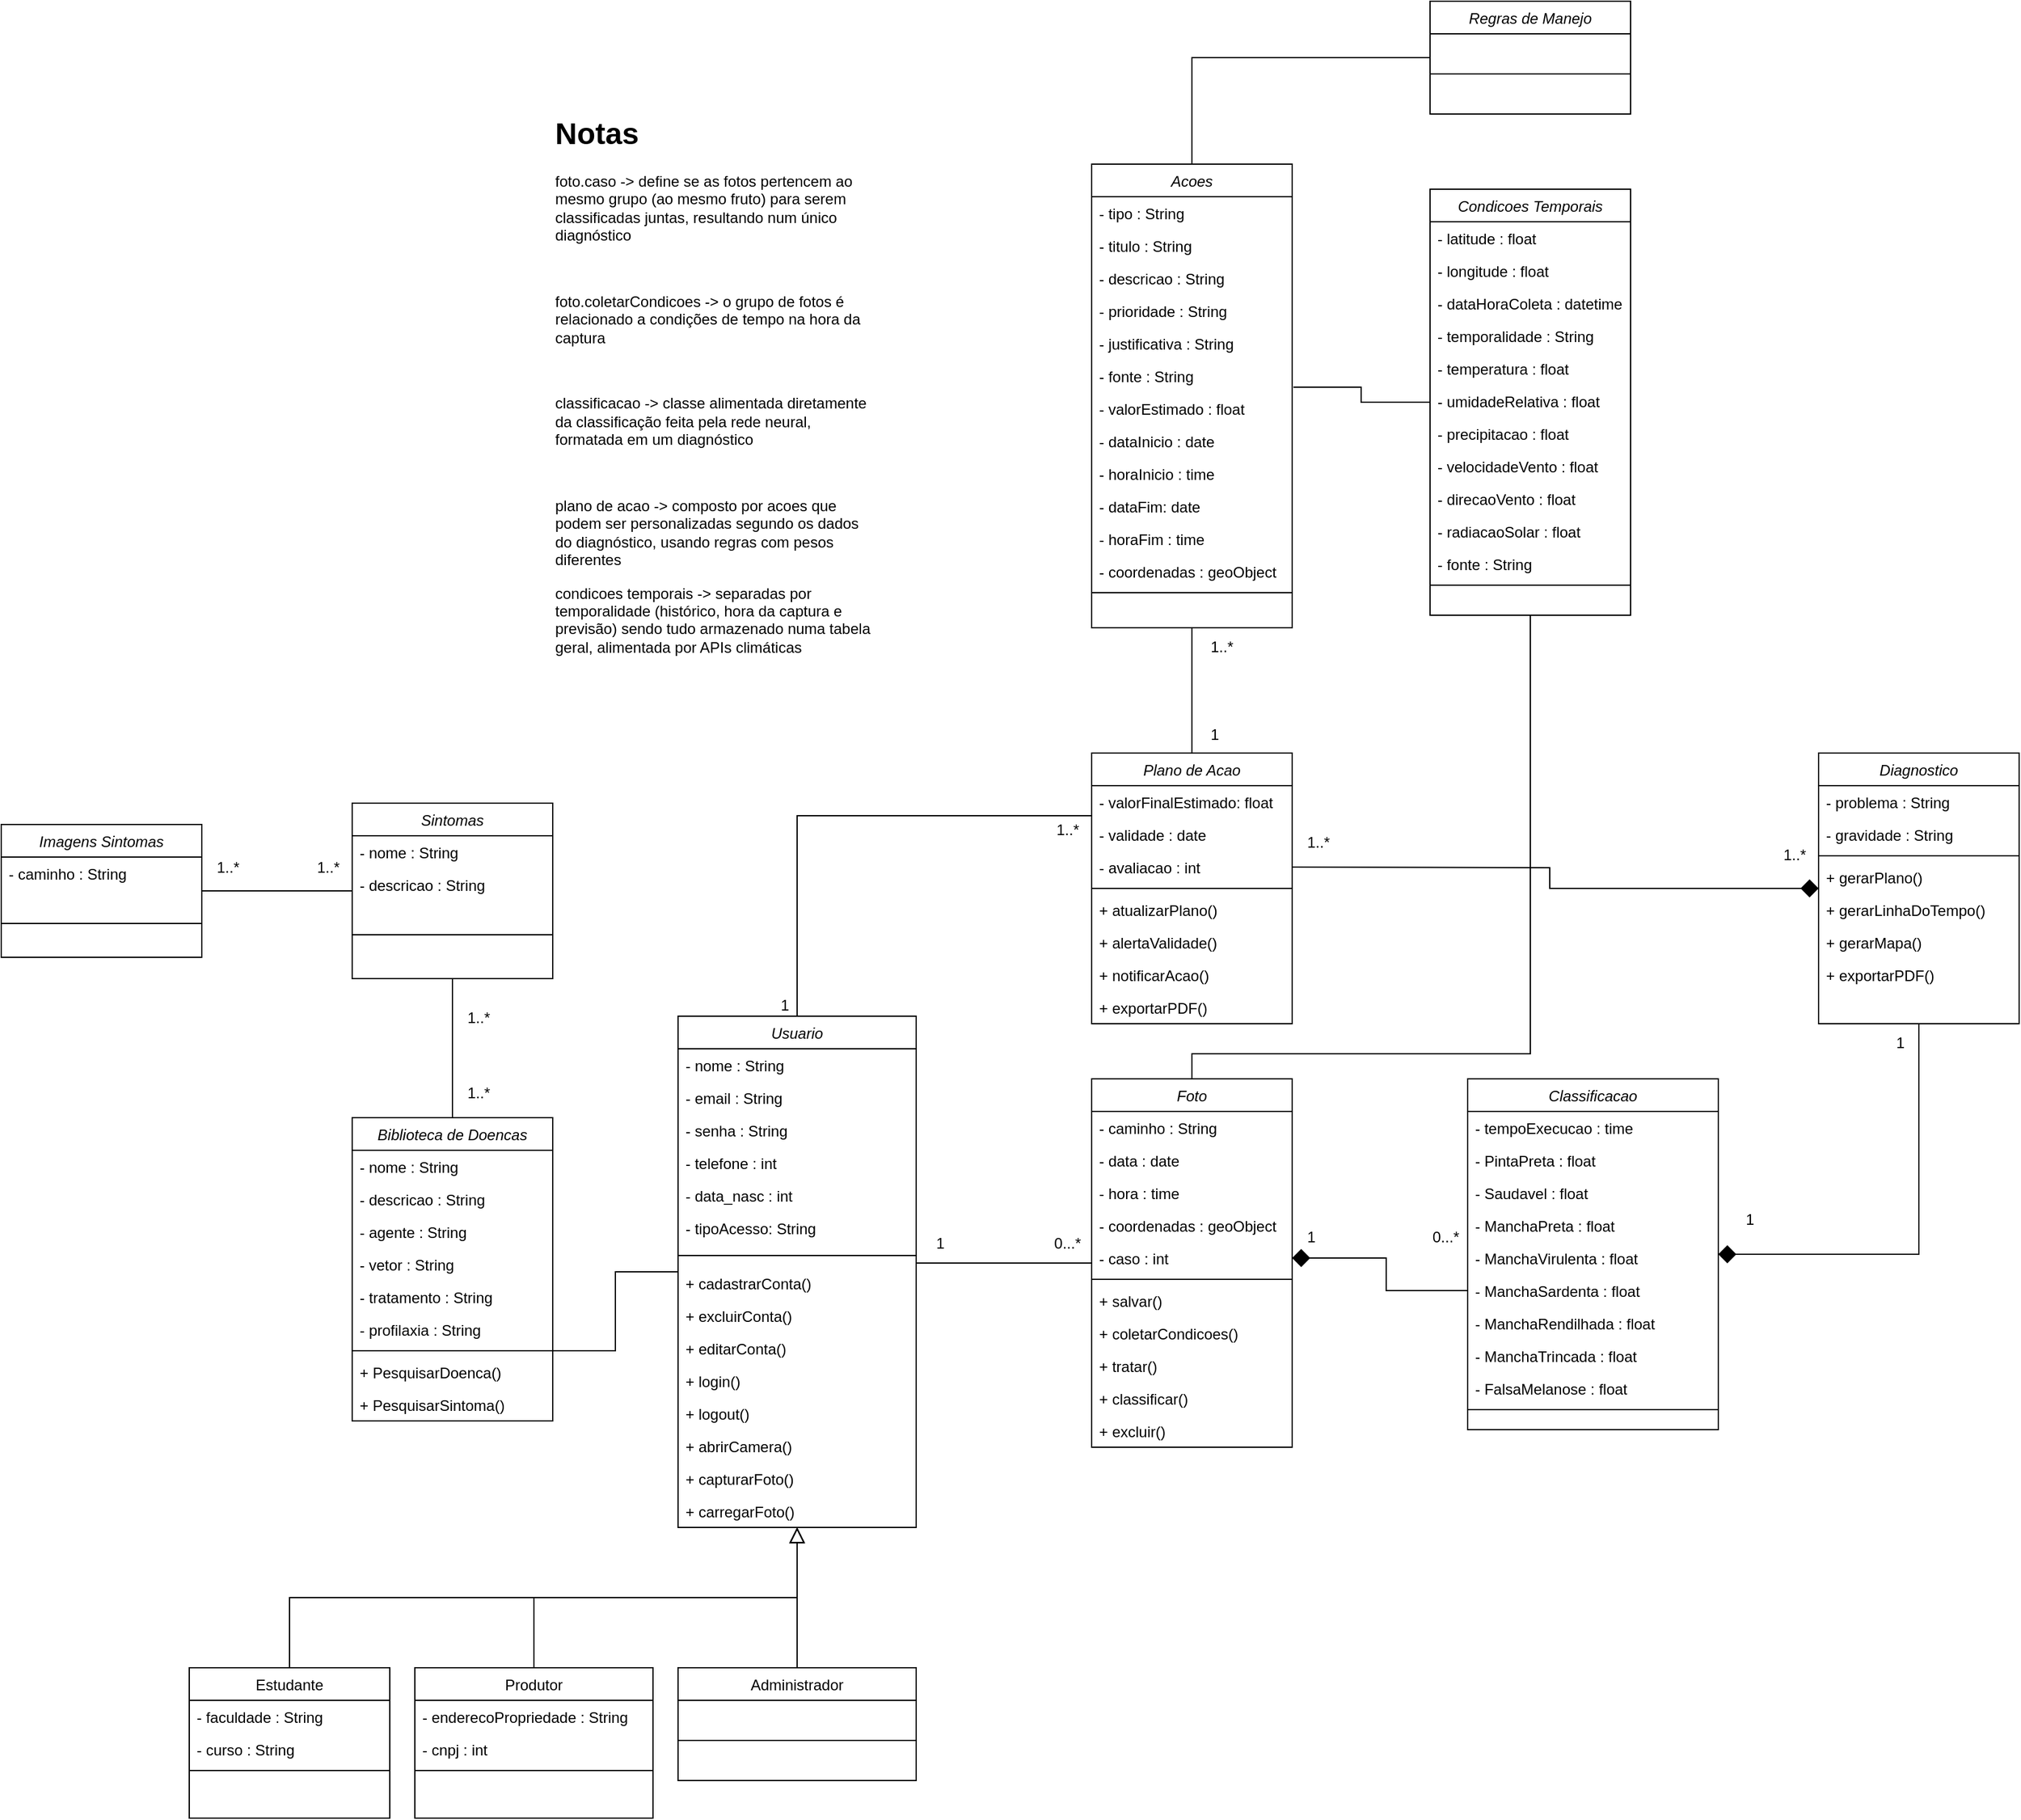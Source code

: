 <mxfile version="28.2.7">
  <diagram name="Page-1" id="uO31z4czvIJQB1Bnc80T">
    <mxGraphModel dx="2078" dy="1860" grid="1" gridSize="10" guides="1" tooltips="1" connect="1" arrows="1" fold="1" page="1" pageScale="1" pageWidth="827" pageHeight="1169" math="0" shadow="0">
      <root>
        <mxCell id="0" />
        <mxCell id="1" parent="0" />
        <mxCell id="8WsCB0yst2Cush3YmmSG-1" value="Usuario" style="swimlane;fontStyle=2;align=center;verticalAlign=top;childLayout=stackLayout;horizontal=1;startSize=26;horizontalStack=0;resizeParent=1;resizeLast=0;collapsible=1;marginBottom=0;rounded=0;shadow=0;strokeWidth=1;" parent="1" vertex="1">
          <mxGeometry x="210" y="40" width="190" height="408" as="geometry">
            <mxRectangle x="230" y="140" width="160" height="26" as="alternateBounds" />
          </mxGeometry>
        </mxCell>
        <mxCell id="8WsCB0yst2Cush3YmmSG-2" value="- nome : String" style="text;align=left;verticalAlign=top;spacingLeft=4;spacingRight=4;overflow=hidden;rotatable=0;points=[[0,0.5],[1,0.5]];portConstraint=eastwest;" parent="8WsCB0yst2Cush3YmmSG-1" vertex="1">
          <mxGeometry y="26" width="190" height="26" as="geometry" />
        </mxCell>
        <mxCell id="8WsCB0yst2Cush3YmmSG-3" value="- email : String" style="text;align=left;verticalAlign=top;spacingLeft=4;spacingRight=4;overflow=hidden;rotatable=0;points=[[0,0.5],[1,0.5]];portConstraint=eastwest;rounded=0;shadow=0;html=0;" parent="8WsCB0yst2Cush3YmmSG-1" vertex="1">
          <mxGeometry y="52" width="190" height="26" as="geometry" />
        </mxCell>
        <mxCell id="8WsCB0yst2Cush3YmmSG-4" value="- senha : String" style="text;align=left;verticalAlign=top;spacingLeft=4;spacingRight=4;overflow=hidden;rotatable=0;points=[[0,0.5],[1,0.5]];portConstraint=eastwest;rounded=0;shadow=0;html=0;" parent="8WsCB0yst2Cush3YmmSG-1" vertex="1">
          <mxGeometry y="78" width="190" height="26" as="geometry" />
        </mxCell>
        <mxCell id="8WsCB0yst2Cush3YmmSG-5" value="- telefone : int" style="text;align=left;verticalAlign=top;spacingLeft=4;spacingRight=4;overflow=hidden;rotatable=0;points=[[0,0.5],[1,0.5]];portConstraint=eastwest;rounded=0;shadow=0;html=0;" parent="8WsCB0yst2Cush3YmmSG-1" vertex="1">
          <mxGeometry y="104" width="190" height="26" as="geometry" />
        </mxCell>
        <mxCell id="8WsCB0yst2Cush3YmmSG-6" value="- data_nasc : int" style="text;align=left;verticalAlign=top;spacingLeft=4;spacingRight=4;overflow=hidden;rotatable=0;points=[[0,0.5],[1,0.5]];portConstraint=eastwest;rounded=0;shadow=0;html=0;" parent="8WsCB0yst2Cush3YmmSG-1" vertex="1">
          <mxGeometry y="130" width="190" height="26" as="geometry" />
        </mxCell>
        <mxCell id="8WsCB0yst2Cush3YmmSG-7" value="- tipoAcesso: String" style="text;align=left;verticalAlign=top;spacingLeft=4;spacingRight=4;overflow=hidden;rotatable=0;points=[[0,0.5],[1,0.5]];portConstraint=eastwest;rounded=0;shadow=0;html=0;" parent="8WsCB0yst2Cush3YmmSG-1" vertex="1">
          <mxGeometry y="156" width="190" height="26" as="geometry" />
        </mxCell>
        <mxCell id="8WsCB0yst2Cush3YmmSG-8" value="" style="line;html=1;strokeWidth=1;align=left;verticalAlign=middle;spacingTop=-1;spacingLeft=3;spacingRight=3;rotatable=0;labelPosition=right;points=[];portConstraint=eastwest;" parent="8WsCB0yst2Cush3YmmSG-1" vertex="1">
          <mxGeometry y="182" width="190" height="18" as="geometry" />
        </mxCell>
        <mxCell id="8WsCB0yst2Cush3YmmSG-9" value="+ cadastrarConta()" style="text;align=left;verticalAlign=top;spacingLeft=4;spacingRight=4;overflow=hidden;rotatable=0;points=[[0,0.5],[1,0.5]];portConstraint=eastwest;rounded=0;shadow=0;html=0;" parent="8WsCB0yst2Cush3YmmSG-1" vertex="1">
          <mxGeometry y="200" width="190" height="26" as="geometry" />
        </mxCell>
        <mxCell id="8WsCB0yst2Cush3YmmSG-10" value="+ excluirConta()" style="text;align=left;verticalAlign=top;spacingLeft=4;spacingRight=4;overflow=hidden;rotatable=0;points=[[0,0.5],[1,0.5]];portConstraint=eastwest;rounded=0;shadow=0;html=0;" parent="8WsCB0yst2Cush3YmmSG-1" vertex="1">
          <mxGeometry y="226" width="190" height="26" as="geometry" />
        </mxCell>
        <mxCell id="8WsCB0yst2Cush3YmmSG-11" value="+ editarConta()" style="text;align=left;verticalAlign=top;spacingLeft=4;spacingRight=4;overflow=hidden;rotatable=0;points=[[0,0.5],[1,0.5]];portConstraint=eastwest;rounded=0;shadow=0;html=0;" parent="8WsCB0yst2Cush3YmmSG-1" vertex="1">
          <mxGeometry y="252" width="190" height="26" as="geometry" />
        </mxCell>
        <mxCell id="8WsCB0yst2Cush3YmmSG-12" value="+ login()" style="text;align=left;verticalAlign=top;spacingLeft=4;spacingRight=4;overflow=hidden;rotatable=0;points=[[0,0.5],[1,0.5]];portConstraint=eastwest;rounded=0;shadow=0;html=0;" parent="8WsCB0yst2Cush3YmmSG-1" vertex="1">
          <mxGeometry y="278" width="190" height="26" as="geometry" />
        </mxCell>
        <mxCell id="8WsCB0yst2Cush3YmmSG-13" value="+ logout()" style="text;align=left;verticalAlign=top;spacingLeft=4;spacingRight=4;overflow=hidden;rotatable=0;points=[[0,0.5],[1,0.5]];portConstraint=eastwest;rounded=0;shadow=0;html=0;" parent="8WsCB0yst2Cush3YmmSG-1" vertex="1">
          <mxGeometry y="304" width="190" height="26" as="geometry" />
        </mxCell>
        <mxCell id="8WsCB0yst2Cush3YmmSG-164" value="+ abrirCamera()" style="text;align=left;verticalAlign=top;spacingLeft=4;spacingRight=4;overflow=hidden;rotatable=0;points=[[0,0.5],[1,0.5]];portConstraint=eastwest;rounded=0;shadow=0;html=0;" parent="8WsCB0yst2Cush3YmmSG-1" vertex="1">
          <mxGeometry y="330" width="190" height="26" as="geometry" />
        </mxCell>
        <mxCell id="8WsCB0yst2Cush3YmmSG-14" value="+ capturarFoto()" style="text;align=left;verticalAlign=top;spacingLeft=4;spacingRight=4;overflow=hidden;rotatable=0;points=[[0,0.5],[1,0.5]];portConstraint=eastwest;rounded=0;shadow=0;html=0;" parent="8WsCB0yst2Cush3YmmSG-1" vertex="1">
          <mxGeometry y="356" width="190" height="26" as="geometry" />
        </mxCell>
        <mxCell id="8WsCB0yst2Cush3YmmSG-15" value="+ carregarFoto()" style="text;align=left;verticalAlign=top;spacingLeft=4;spacingRight=4;overflow=hidden;rotatable=0;points=[[0,0.5],[1,0.5]];portConstraint=eastwest;rounded=0;shadow=0;html=0;" parent="8WsCB0yst2Cush3YmmSG-1" vertex="1">
          <mxGeometry y="382" width="190" height="26" as="geometry" />
        </mxCell>
        <mxCell id="8WsCB0yst2Cush3YmmSG-16" value="Estudante" style="swimlane;fontStyle=0;align=center;verticalAlign=top;childLayout=stackLayout;horizontal=1;startSize=26;horizontalStack=0;resizeParent=1;resizeLast=0;collapsible=1;marginBottom=0;rounded=0;shadow=0;strokeWidth=1;" parent="1" vertex="1">
          <mxGeometry x="-180" y="560" width="160" height="120" as="geometry">
            <mxRectangle x="130" y="380" width="160" height="26" as="alternateBounds" />
          </mxGeometry>
        </mxCell>
        <mxCell id="8WsCB0yst2Cush3YmmSG-17" value="- faculdade : String" style="text;align=left;verticalAlign=top;spacingLeft=4;spacingRight=4;overflow=hidden;rotatable=0;points=[[0,0.5],[1,0.5]];portConstraint=eastwest;" parent="8WsCB0yst2Cush3YmmSG-16" vertex="1">
          <mxGeometry y="26" width="160" height="26" as="geometry" />
        </mxCell>
        <mxCell id="8WsCB0yst2Cush3YmmSG-18" value="- curso : String" style="text;align=left;verticalAlign=top;spacingLeft=4;spacingRight=4;overflow=hidden;rotatable=0;points=[[0,0.5],[1,0.5]];portConstraint=eastwest;rounded=0;shadow=0;html=0;" parent="8WsCB0yst2Cush3YmmSG-16" vertex="1">
          <mxGeometry y="52" width="160" height="26" as="geometry" />
        </mxCell>
        <mxCell id="8WsCB0yst2Cush3YmmSG-19" value="" style="line;html=1;strokeWidth=1;align=left;verticalAlign=middle;spacingTop=-1;spacingLeft=3;spacingRight=3;rotatable=0;labelPosition=right;points=[];portConstraint=eastwest;" parent="8WsCB0yst2Cush3YmmSG-16" vertex="1">
          <mxGeometry y="78" width="160" height="8" as="geometry" />
        </mxCell>
        <mxCell id="8WsCB0yst2Cush3YmmSG-20" value="" style="endArrow=block;endSize=10;endFill=0;shadow=0;strokeWidth=1;rounded=0;curved=0;edgeStyle=elbowEdgeStyle;elbow=vertical;" parent="1" source="8WsCB0yst2Cush3YmmSG-16" target="8WsCB0yst2Cush3YmmSG-1" edge="1">
          <mxGeometry width="160" relative="1" as="geometry">
            <mxPoint x="200" y="203" as="sourcePoint" />
            <mxPoint x="200" y="203" as="targetPoint" />
          </mxGeometry>
        </mxCell>
        <mxCell id="8WsCB0yst2Cush3YmmSG-21" value="Produtor" style="swimlane;fontStyle=0;align=center;verticalAlign=top;childLayout=stackLayout;horizontal=1;startSize=26;horizontalStack=0;resizeParent=1;resizeLast=0;collapsible=1;marginBottom=0;rounded=0;shadow=0;strokeWidth=1;" parent="1" vertex="1">
          <mxGeometry y="560" width="190" height="120" as="geometry">
            <mxRectangle x="340" y="380" width="170" height="26" as="alternateBounds" />
          </mxGeometry>
        </mxCell>
        <mxCell id="8WsCB0yst2Cush3YmmSG-22" value="- enderecoPropriedade : String" style="text;align=left;verticalAlign=top;spacingLeft=4;spacingRight=4;overflow=hidden;rotatable=0;points=[[0,0.5],[1,0.5]];portConstraint=eastwest;" parent="8WsCB0yst2Cush3YmmSG-21" vertex="1">
          <mxGeometry y="26" width="190" height="26" as="geometry" />
        </mxCell>
        <mxCell id="8WsCB0yst2Cush3YmmSG-23" value="- cnpj : int" style="text;align=left;verticalAlign=top;spacingLeft=4;spacingRight=4;overflow=hidden;rotatable=0;points=[[0,0.5],[1,0.5]];portConstraint=eastwest;" parent="8WsCB0yst2Cush3YmmSG-21" vertex="1">
          <mxGeometry y="52" width="190" height="26" as="geometry" />
        </mxCell>
        <mxCell id="8WsCB0yst2Cush3YmmSG-24" value="" style="line;html=1;strokeWidth=1;align=left;verticalAlign=middle;spacingTop=-1;spacingLeft=3;spacingRight=3;rotatable=0;labelPosition=right;points=[];portConstraint=eastwest;" parent="8WsCB0yst2Cush3YmmSG-21" vertex="1">
          <mxGeometry y="78" width="190" height="8" as="geometry" />
        </mxCell>
        <mxCell id="8WsCB0yst2Cush3YmmSG-25" value="" style="endArrow=block;endSize=10;endFill=0;shadow=0;strokeWidth=1;rounded=0;curved=0;edgeStyle=elbowEdgeStyle;elbow=vertical;" parent="1" source="8WsCB0yst2Cush3YmmSG-21" target="8WsCB0yst2Cush3YmmSG-1" edge="1">
          <mxGeometry width="160" relative="1" as="geometry">
            <mxPoint x="210" y="373" as="sourcePoint" />
            <mxPoint x="310" y="271" as="targetPoint" />
          </mxGeometry>
        </mxCell>
        <mxCell id="8WsCB0yst2Cush3YmmSG-26" style="edgeStyle=orthogonalEdgeStyle;rounded=0;orthogonalLoop=1;jettySize=auto;html=1;entryX=0.5;entryY=1;entryDx=0;entryDy=0;endArrow=none;endFill=0;" parent="1" source="8WsCB0yst2Cush3YmmSG-27" target="8WsCB0yst2Cush3YmmSG-97" edge="1">
          <mxGeometry relative="1" as="geometry">
            <Array as="points">
              <mxPoint x="620" y="70" />
              <mxPoint x="890" y="70" />
            </Array>
          </mxGeometry>
        </mxCell>
        <mxCell id="8WsCB0yst2Cush3YmmSG-27" value="Foto" style="swimlane;fontStyle=2;align=center;verticalAlign=top;childLayout=stackLayout;horizontal=1;startSize=26;horizontalStack=0;resizeParent=1;resizeLast=0;collapsible=1;marginBottom=0;rounded=0;shadow=0;strokeWidth=1;" parent="1" vertex="1">
          <mxGeometry x="540" y="90" width="160" height="294" as="geometry">
            <mxRectangle x="550" y="140" width="160" height="26" as="alternateBounds" />
          </mxGeometry>
        </mxCell>
        <mxCell id="8WsCB0yst2Cush3YmmSG-28" value="- caminho : String" style="text;align=left;verticalAlign=top;spacingLeft=4;spacingRight=4;overflow=hidden;rotatable=0;points=[[0,0.5],[1,0.5]];portConstraint=eastwest;" parent="8WsCB0yst2Cush3YmmSG-27" vertex="1">
          <mxGeometry y="26" width="160" height="26" as="geometry" />
        </mxCell>
        <mxCell id="8WsCB0yst2Cush3YmmSG-29" value="- data : date" style="text;align=left;verticalAlign=top;spacingLeft=4;spacingRight=4;overflow=hidden;rotatable=0;points=[[0,0.5],[1,0.5]];portConstraint=eastwest;rounded=0;shadow=0;html=0;" parent="8WsCB0yst2Cush3YmmSG-27" vertex="1">
          <mxGeometry y="52" width="160" height="26" as="geometry" />
        </mxCell>
        <mxCell id="8WsCB0yst2Cush3YmmSG-30" value="- hora : time" style="text;align=left;verticalAlign=top;spacingLeft=4;spacingRight=4;overflow=hidden;rotatable=0;points=[[0,0.5],[1,0.5]];portConstraint=eastwest;rounded=0;shadow=0;html=0;" parent="8WsCB0yst2Cush3YmmSG-27" vertex="1">
          <mxGeometry y="78" width="160" height="26" as="geometry" />
        </mxCell>
        <mxCell id="8WsCB0yst2Cush3YmmSG-31" value="- coordenadas : geoObject" style="text;align=left;verticalAlign=top;spacingLeft=4;spacingRight=4;overflow=hidden;rotatable=0;points=[[0,0.5],[1,0.5]];portConstraint=eastwest;rounded=0;shadow=0;html=0;" parent="8WsCB0yst2Cush3YmmSG-27" vertex="1">
          <mxGeometry y="104" width="160" height="26" as="geometry" />
        </mxCell>
        <mxCell id="8WsCB0yst2Cush3YmmSG-32" value="- caso : int" style="text;align=left;verticalAlign=top;spacingLeft=4;spacingRight=4;overflow=hidden;rotatable=0;points=[[0,0.5],[1,0.5]];portConstraint=eastwest;rounded=0;shadow=0;html=0;" parent="8WsCB0yst2Cush3YmmSG-27" vertex="1">
          <mxGeometry y="130" width="160" height="26" as="geometry" />
        </mxCell>
        <mxCell id="8WsCB0yst2Cush3YmmSG-33" value="" style="line;html=1;strokeWidth=1;align=left;verticalAlign=middle;spacingTop=-1;spacingLeft=3;spacingRight=3;rotatable=0;labelPosition=right;points=[];portConstraint=eastwest;" parent="8WsCB0yst2Cush3YmmSG-27" vertex="1">
          <mxGeometry y="156" width="160" height="8" as="geometry" />
        </mxCell>
        <mxCell id="8WsCB0yst2Cush3YmmSG-34" value="+ salvar()" style="text;align=left;verticalAlign=top;spacingLeft=4;spacingRight=4;overflow=hidden;rotatable=0;points=[[0,0.5],[1,0.5]];portConstraint=eastwest;rounded=0;shadow=0;html=0;" parent="8WsCB0yst2Cush3YmmSG-27" vertex="1">
          <mxGeometry y="164" width="160" height="26" as="geometry" />
        </mxCell>
        <mxCell id="8WsCB0yst2Cush3YmmSG-163" value="+ coletarCondicoes()" style="text;align=left;verticalAlign=top;spacingLeft=4;spacingRight=4;overflow=hidden;rotatable=0;points=[[0,0.5],[1,0.5]];portConstraint=eastwest;rounded=0;shadow=0;html=0;" parent="8WsCB0yst2Cush3YmmSG-27" vertex="1">
          <mxGeometry y="190" width="160" height="26" as="geometry" />
        </mxCell>
        <mxCell id="8WsCB0yst2Cush3YmmSG-35" value="+ tratar()" style="text;align=left;verticalAlign=top;spacingLeft=4;spacingRight=4;overflow=hidden;rotatable=0;points=[[0,0.5],[1,0.5]];portConstraint=eastwest;rounded=0;shadow=0;html=0;" parent="8WsCB0yst2Cush3YmmSG-27" vertex="1">
          <mxGeometry y="216" width="160" height="26" as="geometry" />
        </mxCell>
        <mxCell id="8WsCB0yst2Cush3YmmSG-36" value="+ classificar()" style="text;align=left;verticalAlign=top;spacingLeft=4;spacingRight=4;overflow=hidden;rotatable=0;points=[[0,0.5],[1,0.5]];portConstraint=eastwest;rounded=0;shadow=0;html=0;" parent="8WsCB0yst2Cush3YmmSG-27" vertex="1">
          <mxGeometry y="242" width="160" height="26" as="geometry" />
        </mxCell>
        <mxCell id="8WsCB0yst2Cush3YmmSG-37" value="+ excluir()" style="text;align=left;verticalAlign=top;spacingLeft=4;spacingRight=4;overflow=hidden;rotatable=0;points=[[0,0.5],[1,0.5]];portConstraint=eastwest;rounded=0;shadow=0;html=0;" parent="8WsCB0yst2Cush3YmmSG-27" vertex="1">
          <mxGeometry y="268" width="160" height="26" as="geometry" />
        </mxCell>
        <mxCell id="8WsCB0yst2Cush3YmmSG-38" value="" style="endArrow=none;shadow=0;strokeWidth=1;rounded=0;curved=0;endFill=0;edgeStyle=elbowEdgeStyle;elbow=vertical;" parent="1" source="8WsCB0yst2Cush3YmmSG-1" target="8WsCB0yst2Cush3YmmSG-27" edge="1">
          <mxGeometry x="0.5" y="41" relative="1" as="geometry">
            <mxPoint x="380" y="192" as="sourcePoint" />
            <mxPoint x="540" y="192" as="targetPoint" />
            <mxPoint x="-40" y="32" as="offset" />
          </mxGeometry>
        </mxCell>
        <mxCell id="8WsCB0yst2Cush3YmmSG-39" value="1" style="resizable=0;align=left;verticalAlign=bottom;labelBackgroundColor=none;fontSize=12;" parent="8WsCB0yst2Cush3YmmSG-38" connectable="0" vertex="1">
          <mxGeometry x="-1" relative="1" as="geometry">
            <mxPoint x="14" y="-7" as="offset" />
          </mxGeometry>
        </mxCell>
        <mxCell id="8WsCB0yst2Cush3YmmSG-40" value="0...*" style="resizable=0;align=right;verticalAlign=bottom;labelBackgroundColor=none;fontSize=12;" parent="8WsCB0yst2Cush3YmmSG-38" connectable="0" vertex="1">
          <mxGeometry x="1" relative="1" as="geometry">
            <mxPoint x="-7" y="-7" as="offset" />
          </mxGeometry>
        </mxCell>
        <mxCell id="8WsCB0yst2Cush3YmmSG-41" style="edgeStyle=orthogonalEdgeStyle;rounded=0;orthogonalLoop=1;jettySize=auto;html=1;entryX=0.5;entryY=1;entryDx=0;entryDy=0;endArrow=none;endFill=0;startArrow=diamond;startFill=1;startSize=12;" parent="1" source="8WsCB0yst2Cush3YmmSG-42" target="8WsCB0yst2Cush3YmmSG-69" edge="1">
          <mxGeometry relative="1" as="geometry" />
        </mxCell>
        <mxCell id="8WsCB0yst2Cush3YmmSG-42" value="Classificacao" style="swimlane;fontStyle=2;align=center;verticalAlign=top;childLayout=stackLayout;horizontal=1;startSize=26;horizontalStack=0;resizeParent=1;resizeLast=0;collapsible=1;marginBottom=0;rounded=0;shadow=0;strokeWidth=1;" parent="1" vertex="1">
          <mxGeometry x="840" y="90" width="200" height="280" as="geometry">
            <mxRectangle x="550" y="140" width="160" height="26" as="alternateBounds" />
          </mxGeometry>
        </mxCell>
        <mxCell id="8WsCB0yst2Cush3YmmSG-43" value="- tempoExecucao : time" style="text;align=left;verticalAlign=top;spacingLeft=4;spacingRight=4;overflow=hidden;rotatable=0;points=[[0,0.5],[1,0.5]];portConstraint=eastwest;" parent="8WsCB0yst2Cush3YmmSG-42" vertex="1">
          <mxGeometry y="26" width="200" height="26" as="geometry" />
        </mxCell>
        <mxCell id="8WsCB0yst2Cush3YmmSG-44" value="- PintaPreta : float" style="text;align=left;verticalAlign=top;spacingLeft=4;spacingRight=4;overflow=hidden;rotatable=0;points=[[0,0.5],[1,0.5]];portConstraint=eastwest;rounded=0;shadow=0;html=0;" parent="8WsCB0yst2Cush3YmmSG-42" vertex="1">
          <mxGeometry y="52" width="200" height="26" as="geometry" />
        </mxCell>
        <mxCell id="93XKqA7wwzqAX_7EKlZu-5" value="- Saudavel : float" style="text;align=left;verticalAlign=top;spacingLeft=4;spacingRight=4;overflow=hidden;rotatable=0;points=[[0,0.5],[1,0.5]];portConstraint=eastwest;rounded=0;shadow=0;html=0;" vertex="1" parent="8WsCB0yst2Cush3YmmSG-42">
          <mxGeometry y="78" width="200" height="26" as="geometry" />
        </mxCell>
        <mxCell id="8WsCB0yst2Cush3YmmSG-45" value="- ManchaPreta : float" style="text;align=left;verticalAlign=top;spacingLeft=4;spacingRight=4;overflow=hidden;rotatable=0;points=[[0,0.5],[1,0.5]];portConstraint=eastwest;rounded=0;shadow=0;html=0;" parent="8WsCB0yst2Cush3YmmSG-42" vertex="1">
          <mxGeometry y="104" width="200" height="26" as="geometry" />
        </mxCell>
        <mxCell id="8WsCB0yst2Cush3YmmSG-46" value="- ManchaVirulenta : float" style="text;align=left;verticalAlign=top;spacingLeft=4;spacingRight=4;overflow=hidden;rotatable=0;points=[[0,0.5],[1,0.5]];portConstraint=eastwest;rounded=0;shadow=0;html=0;" parent="8WsCB0yst2Cush3YmmSG-42" vertex="1">
          <mxGeometry y="130" width="200" height="26" as="geometry" />
        </mxCell>
        <mxCell id="8WsCB0yst2Cush3YmmSG-47" value="- ManchaSardenta : float" style="text;align=left;verticalAlign=top;spacingLeft=4;spacingRight=4;overflow=hidden;rotatable=0;points=[[0,0.5],[1,0.5]];portConstraint=eastwest;rounded=0;shadow=0;html=0;" parent="8WsCB0yst2Cush3YmmSG-42" vertex="1">
          <mxGeometry y="156" width="200" height="26" as="geometry" />
        </mxCell>
        <mxCell id="8WsCB0yst2Cush3YmmSG-48" value="- ManchaRendilhada : float" style="text;align=left;verticalAlign=top;spacingLeft=4;spacingRight=4;overflow=hidden;rotatable=0;points=[[0,0.5],[1,0.5]];portConstraint=eastwest;rounded=0;shadow=0;html=0;" parent="8WsCB0yst2Cush3YmmSG-42" vertex="1">
          <mxGeometry y="182" width="200" height="26" as="geometry" />
        </mxCell>
        <mxCell id="8WsCB0yst2Cush3YmmSG-49" value="- ManchaTrincada : float" style="text;align=left;verticalAlign=top;spacingLeft=4;spacingRight=4;overflow=hidden;rotatable=0;points=[[0,0.5],[1,0.5]];portConstraint=eastwest;rounded=0;shadow=0;html=0;" parent="8WsCB0yst2Cush3YmmSG-42" vertex="1">
          <mxGeometry y="208" width="200" height="26" as="geometry" />
        </mxCell>
        <mxCell id="8WsCB0yst2Cush3YmmSG-50" value="- FalsaMelanose : float" style="text;align=left;verticalAlign=top;spacingLeft=4;spacingRight=4;overflow=hidden;rotatable=0;points=[[0,0.5],[1,0.5]];portConstraint=eastwest;rounded=0;shadow=0;html=0;" parent="8WsCB0yst2Cush3YmmSG-42" vertex="1">
          <mxGeometry y="234" width="200" height="26" as="geometry" />
        </mxCell>
        <mxCell id="8WsCB0yst2Cush3YmmSG-51" value="" style="line;html=1;strokeWidth=1;align=left;verticalAlign=middle;spacingTop=-1;spacingLeft=3;spacingRight=3;rotatable=0;labelPosition=right;points=[];portConstraint=eastwest;" parent="8WsCB0yst2Cush3YmmSG-42" vertex="1">
          <mxGeometry y="260" width="200" height="8" as="geometry" />
        </mxCell>
        <mxCell id="8WsCB0yst2Cush3YmmSG-52" value="" style="edgeStyle=orthogonalEdgeStyle;rounded=0;orthogonalLoop=1;jettySize=auto;html=1;entryX=0;entryY=0.5;entryDx=0;entryDy=0;endArrow=none;endFill=0;startArrow=diamond;startFill=1;startSize=12;" parent="1" source="8WsCB0yst2Cush3YmmSG-32" target="8WsCB0yst2Cush3YmmSG-47" edge="1">
          <mxGeometry relative="1" as="geometry" />
        </mxCell>
        <mxCell id="8WsCB0yst2Cush3YmmSG-53" value="1" style="resizable=0;align=left;verticalAlign=bottom;labelBackgroundColor=none;fontSize=12;" parent="1" connectable="0" vertex="1">
          <mxGeometry x="710" y="225" as="geometry" />
        </mxCell>
        <mxCell id="8WsCB0yst2Cush3YmmSG-54" value="0...*" style="resizable=0;align=left;verticalAlign=bottom;labelBackgroundColor=none;fontSize=12;direction=west;" parent="1" connectable="0" vertex="1">
          <mxGeometry x="810" y="225" as="geometry" />
        </mxCell>
        <mxCell id="8WsCB0yst2Cush3YmmSG-55" value="Plano de Acao" style="swimlane;fontStyle=2;align=center;verticalAlign=top;childLayout=stackLayout;horizontal=1;startSize=26;horizontalStack=0;resizeParent=1;resizeLast=0;collapsible=1;marginBottom=0;rounded=0;shadow=0;strokeWidth=1;" parent="1" vertex="1">
          <mxGeometry x="540" y="-170" width="160" height="216" as="geometry">
            <mxRectangle x="550" y="140" width="160" height="26" as="alternateBounds" />
          </mxGeometry>
        </mxCell>
        <mxCell id="8WsCB0yst2Cush3YmmSG-56" value="- valorFinalEstimado: float" style="text;align=left;verticalAlign=top;spacingLeft=4;spacingRight=4;overflow=hidden;rotatable=0;points=[[0,0.5],[1,0.5]];portConstraint=eastwest;" parent="8WsCB0yst2Cush3YmmSG-55" vertex="1">
          <mxGeometry y="26" width="160" height="26" as="geometry" />
        </mxCell>
        <mxCell id="8WsCB0yst2Cush3YmmSG-57" value="- validade : date" style="text;align=left;verticalAlign=top;spacingLeft=4;spacingRight=4;overflow=hidden;rotatable=0;points=[[0,0.5],[1,0.5]];portConstraint=eastwest;" parent="8WsCB0yst2Cush3YmmSG-55" vertex="1">
          <mxGeometry y="52" width="160" height="26" as="geometry" />
        </mxCell>
        <mxCell id="8WsCB0yst2Cush3YmmSG-58" value="- avaliacao : int" style="text;align=left;verticalAlign=top;spacingLeft=4;spacingRight=4;overflow=hidden;rotatable=0;points=[[0,0.5],[1,0.5]];portConstraint=eastwest;" parent="8WsCB0yst2Cush3YmmSG-55" vertex="1">
          <mxGeometry y="78" width="160" height="26" as="geometry" />
        </mxCell>
        <mxCell id="8WsCB0yst2Cush3YmmSG-59" value="" style="line;html=1;strokeWidth=1;align=left;verticalAlign=middle;spacingTop=-1;spacingLeft=3;spacingRight=3;rotatable=0;labelPosition=right;points=[];portConstraint=eastwest;" parent="8WsCB0yst2Cush3YmmSG-55" vertex="1">
          <mxGeometry y="104" width="160" height="8" as="geometry" />
        </mxCell>
        <mxCell id="8WsCB0yst2Cush3YmmSG-60" value="+ atualizarPlano()" style="text;align=left;verticalAlign=top;spacingLeft=4;spacingRight=4;overflow=hidden;rotatable=0;points=[[0,0.5],[1,0.5]];portConstraint=eastwest;" parent="8WsCB0yst2Cush3YmmSG-55" vertex="1">
          <mxGeometry y="112" width="160" height="26" as="geometry" />
        </mxCell>
        <mxCell id="8WsCB0yst2Cush3YmmSG-61" value="+ alertaValidade()" style="text;align=left;verticalAlign=top;spacingLeft=4;spacingRight=4;overflow=hidden;rotatable=0;points=[[0,0.5],[1,0.5]];portConstraint=eastwest;" parent="8WsCB0yst2Cush3YmmSG-55" vertex="1">
          <mxGeometry y="138" width="160" height="26" as="geometry" />
        </mxCell>
        <mxCell id="8WsCB0yst2Cush3YmmSG-62" value="+ notificarAcao()" style="text;align=left;verticalAlign=top;spacingLeft=4;spacingRight=4;overflow=hidden;rotatable=0;points=[[0,0.5],[1,0.5]];portConstraint=eastwest;" parent="8WsCB0yst2Cush3YmmSG-55" vertex="1">
          <mxGeometry y="164" width="160" height="26" as="geometry" />
        </mxCell>
        <mxCell id="8WsCB0yst2Cush3YmmSG-63" value="+ exportarPDF()" style="text;align=left;verticalAlign=top;spacingLeft=4;spacingRight=4;overflow=hidden;rotatable=0;points=[[0,0.5],[1,0.5]];portConstraint=eastwest;" parent="8WsCB0yst2Cush3YmmSG-55" vertex="1">
          <mxGeometry y="190" width="160" height="26" as="geometry" />
        </mxCell>
        <mxCell id="8WsCB0yst2Cush3YmmSG-64" value="1" style="resizable=0;align=left;verticalAlign=bottom;labelBackgroundColor=none;fontSize=12;" parent="1" connectable="0" vertex="1">
          <mxGeometry x="290" y="40" as="geometry" />
        </mxCell>
        <mxCell id="8WsCB0yst2Cush3YmmSG-65" value="1..*" style="resizable=0;align=left;verticalAlign=bottom;labelBackgroundColor=none;fontSize=12;" parent="1" connectable="0" vertex="1">
          <mxGeometry x="510" y="-100" as="geometry" />
        </mxCell>
        <mxCell id="8WsCB0yst2Cush3YmmSG-66" style="edgeStyle=orthogonalEdgeStyle;rounded=0;orthogonalLoop=1;jettySize=auto;html=1;entryX=0;entryY=0.5;entryDx=0;entryDy=0;endArrow=diamond;endFill=1;startSize=6;endSize=12;" parent="1" target="8WsCB0yst2Cush3YmmSG-69" edge="1">
          <mxGeometry relative="1" as="geometry">
            <mxPoint x="700" y="-79" as="sourcePoint" />
          </mxGeometry>
        </mxCell>
        <mxCell id="8WsCB0yst2Cush3YmmSG-67" value="1..*" style="resizable=0;align=left;verticalAlign=bottom;labelBackgroundColor=none;fontSize=12;direction=west;" parent="1" connectable="0" vertex="1">
          <mxGeometry x="1090" y="-80" as="geometry" />
        </mxCell>
        <mxCell id="8WsCB0yst2Cush3YmmSG-68" value="1..*" style="resizable=0;align=left;verticalAlign=bottom;labelBackgroundColor=none;fontSize=12;direction=west;" parent="1" connectable="0" vertex="1">
          <mxGeometry x="710" y="-90" as="geometry" />
        </mxCell>
        <mxCell id="8WsCB0yst2Cush3YmmSG-69" value="Diagnostico" style="swimlane;fontStyle=2;align=center;verticalAlign=top;childLayout=stackLayout;horizontal=1;startSize=26;horizontalStack=0;resizeParent=1;resizeLast=0;collapsible=1;marginBottom=0;rounded=0;shadow=0;strokeWidth=1;" parent="1" vertex="1">
          <mxGeometry x="1120" y="-170" width="160" height="216" as="geometry">
            <mxRectangle x="550" y="140" width="160" height="26" as="alternateBounds" />
          </mxGeometry>
        </mxCell>
        <mxCell id="8WsCB0yst2Cush3YmmSG-70" value="- problema : String" style="text;align=left;verticalAlign=top;spacingLeft=4;spacingRight=4;overflow=hidden;rotatable=0;points=[[0,0.5],[1,0.5]];portConstraint=eastwest;" parent="8WsCB0yst2Cush3YmmSG-69" vertex="1">
          <mxGeometry y="26" width="160" height="26" as="geometry" />
        </mxCell>
        <mxCell id="8WsCB0yst2Cush3YmmSG-71" value="- gravidade : String" style="text;align=left;verticalAlign=top;spacingLeft=4;spacingRight=4;overflow=hidden;rotatable=0;points=[[0,0.5],[1,0.5]];portConstraint=eastwest;" parent="8WsCB0yst2Cush3YmmSG-69" vertex="1">
          <mxGeometry y="52" width="160" height="26" as="geometry" />
        </mxCell>
        <mxCell id="8WsCB0yst2Cush3YmmSG-73" value="" style="line;html=1;strokeWidth=1;align=left;verticalAlign=middle;spacingTop=-1;spacingLeft=3;spacingRight=3;rotatable=0;labelPosition=right;points=[];portConstraint=eastwest;" parent="8WsCB0yst2Cush3YmmSG-69" vertex="1">
          <mxGeometry y="78" width="160" height="8" as="geometry" />
        </mxCell>
        <mxCell id="8WsCB0yst2Cush3YmmSG-74" value="+ gerarPlano()" style="text;align=left;verticalAlign=top;spacingLeft=4;spacingRight=4;overflow=hidden;rotatable=0;points=[[0,0.5],[1,0.5]];portConstraint=eastwest;rounded=0;shadow=0;html=0;" parent="8WsCB0yst2Cush3YmmSG-69" vertex="1">
          <mxGeometry y="86" width="160" height="26" as="geometry" />
        </mxCell>
        <mxCell id="8WsCB0yst2Cush3YmmSG-75" value="+ gerarLinhaDoTempo()" style="text;align=left;verticalAlign=top;spacingLeft=4;spacingRight=4;overflow=hidden;rotatable=0;points=[[0,0.5],[1,0.5]];portConstraint=eastwest;rounded=0;shadow=0;html=0;" parent="8WsCB0yst2Cush3YmmSG-69" vertex="1">
          <mxGeometry y="112" width="160" height="26" as="geometry" />
        </mxCell>
        <mxCell id="8WsCB0yst2Cush3YmmSG-76" value="+ gerarMapa()" style="text;align=left;verticalAlign=top;spacingLeft=4;spacingRight=4;overflow=hidden;rotatable=0;points=[[0,0.5],[1,0.5]];portConstraint=eastwest;rounded=0;shadow=0;html=0;" parent="8WsCB0yst2Cush3YmmSG-69" vertex="1">
          <mxGeometry y="138" width="160" height="26" as="geometry" />
        </mxCell>
        <mxCell id="8WsCB0yst2Cush3YmmSG-77" value="+ exportarPDF()" style="text;align=left;verticalAlign=top;spacingLeft=4;spacingRight=4;overflow=hidden;rotatable=0;points=[[0,0.5],[1,0.5]];portConstraint=eastwest;rounded=0;shadow=0;html=0;" parent="8WsCB0yst2Cush3YmmSG-69" vertex="1">
          <mxGeometry y="164" width="160" height="26" as="geometry" />
        </mxCell>
        <mxCell id="8WsCB0yst2Cush3YmmSG-78" value="1" style="resizable=0;align=left;verticalAlign=bottom;labelBackgroundColor=none;fontSize=12;direction=west;" parent="1" connectable="0" vertex="1">
          <mxGeometry x="1060" y="211" as="geometry" />
        </mxCell>
        <mxCell id="8WsCB0yst2Cush3YmmSG-79" value="1" style="resizable=0;align=left;verticalAlign=bottom;labelBackgroundColor=none;fontSize=12;direction=west;" parent="1" connectable="0" vertex="1">
          <mxGeometry x="1180" y="70" as="geometry" />
        </mxCell>
        <mxCell id="8WsCB0yst2Cush3YmmSG-80" style="edgeStyle=orthogonalEdgeStyle;rounded=0;orthogonalLoop=1;jettySize=auto;html=1;entryX=0;entryY=0.923;entryDx=0;entryDy=0;entryPerimeter=0;endArrow=none;endFill=0;" parent="1" source="8WsCB0yst2Cush3YmmSG-1" target="8WsCB0yst2Cush3YmmSG-56" edge="1">
          <mxGeometry relative="1" as="geometry" />
        </mxCell>
        <mxCell id="8WsCB0yst2Cush3YmmSG-81" style="edgeStyle=orthogonalEdgeStyle;rounded=0;orthogonalLoop=1;jettySize=auto;html=1;entryX=0.5;entryY=0;entryDx=0;entryDy=0;endArrow=none;endFill=0;" parent="1" source="8WsCB0yst2Cush3YmmSG-83" target="8WsCB0yst2Cush3YmmSG-55" edge="1">
          <mxGeometry relative="1" as="geometry" />
        </mxCell>
        <mxCell id="8WsCB0yst2Cush3YmmSG-82" style="edgeStyle=orthogonalEdgeStyle;rounded=0;orthogonalLoop=1;jettySize=auto;html=1;entryX=0;entryY=0.5;entryDx=0;entryDy=0;exitX=0.5;exitY=0;exitDx=0;exitDy=0;endArrow=none;endFill=0;" parent="1" source="8WsCB0yst2Cush3YmmSG-83" target="8WsCB0yst2Cush3YmmSG-113" edge="1">
          <mxGeometry relative="1" as="geometry" />
        </mxCell>
        <mxCell id="8WsCB0yst2Cush3YmmSG-83" value="Acoes" style="swimlane;fontStyle=2;align=center;verticalAlign=top;childLayout=stackLayout;horizontal=1;startSize=26;horizontalStack=0;resizeParent=1;resizeLast=0;collapsible=1;marginBottom=0;rounded=0;shadow=0;strokeWidth=1;" parent="1" vertex="1">
          <mxGeometry x="540" y="-640" width="160" height="370" as="geometry">
            <mxRectangle x="550" y="140" width="160" height="26" as="alternateBounds" />
          </mxGeometry>
        </mxCell>
        <mxCell id="8WsCB0yst2Cush3YmmSG-84" value="- tipo : String" style="text;align=left;verticalAlign=top;spacingLeft=4;spacingRight=4;overflow=hidden;rotatable=0;points=[[0,0.5],[1,0.5]];portConstraint=eastwest;" parent="8WsCB0yst2Cush3YmmSG-83" vertex="1">
          <mxGeometry y="26" width="160" height="26" as="geometry" />
        </mxCell>
        <mxCell id="8WsCB0yst2Cush3YmmSG-85" value="- titulo : String" style="text;align=left;verticalAlign=top;spacingLeft=4;spacingRight=4;overflow=hidden;rotatable=0;points=[[0,0.5],[1,0.5]];portConstraint=eastwest;" parent="8WsCB0yst2Cush3YmmSG-83" vertex="1">
          <mxGeometry y="52" width="160" height="26" as="geometry" />
        </mxCell>
        <mxCell id="8WsCB0yst2Cush3YmmSG-86" value="- descricao : String" style="text;align=left;verticalAlign=top;spacingLeft=4;spacingRight=4;overflow=hidden;rotatable=0;points=[[0,0.5],[1,0.5]];portConstraint=eastwest;" parent="8WsCB0yst2Cush3YmmSG-83" vertex="1">
          <mxGeometry y="78" width="160" height="26" as="geometry" />
        </mxCell>
        <mxCell id="8WsCB0yst2Cush3YmmSG-87" value="- prioridade : String" style="text;align=left;verticalAlign=top;spacingLeft=4;spacingRight=4;overflow=hidden;rotatable=0;points=[[0,0.5],[1,0.5]];portConstraint=eastwest;" parent="8WsCB0yst2Cush3YmmSG-83" vertex="1">
          <mxGeometry y="104" width="160" height="26" as="geometry" />
        </mxCell>
        <mxCell id="8WsCB0yst2Cush3YmmSG-88" value="- justificativa : String" style="text;align=left;verticalAlign=top;spacingLeft=4;spacingRight=4;overflow=hidden;rotatable=0;points=[[0,0.5],[1,0.5]];portConstraint=eastwest;" parent="8WsCB0yst2Cush3YmmSG-83" vertex="1">
          <mxGeometry y="130" width="160" height="26" as="geometry" />
        </mxCell>
        <mxCell id="8WsCB0yst2Cush3YmmSG-89" value="- fonte : String" style="text;align=left;verticalAlign=top;spacingLeft=4;spacingRight=4;overflow=hidden;rotatable=0;points=[[0,0.5],[1,0.5]];portConstraint=eastwest;" parent="8WsCB0yst2Cush3YmmSG-83" vertex="1">
          <mxGeometry y="156" width="160" height="26" as="geometry" />
        </mxCell>
        <mxCell id="8WsCB0yst2Cush3YmmSG-90" value="- valorEstimado : float" style="text;align=left;verticalAlign=top;spacingLeft=4;spacingRight=4;overflow=hidden;rotatable=0;points=[[0,0.5],[1,0.5]];portConstraint=eastwest;" parent="8WsCB0yst2Cush3YmmSG-83" vertex="1">
          <mxGeometry y="182" width="160" height="26" as="geometry" />
        </mxCell>
        <mxCell id="8WsCB0yst2Cush3YmmSG-91" value="- dataInicio : date" style="text;align=left;verticalAlign=top;spacingLeft=4;spacingRight=4;overflow=hidden;rotatable=0;points=[[0,0.5],[1,0.5]];portConstraint=eastwest;" parent="8WsCB0yst2Cush3YmmSG-83" vertex="1">
          <mxGeometry y="208" width="160" height="26" as="geometry" />
        </mxCell>
        <mxCell id="8WsCB0yst2Cush3YmmSG-92" value="- horaInicio : time" style="text;align=left;verticalAlign=top;spacingLeft=4;spacingRight=4;overflow=hidden;rotatable=0;points=[[0,0.5],[1,0.5]];portConstraint=eastwest;" parent="8WsCB0yst2Cush3YmmSG-83" vertex="1">
          <mxGeometry y="234" width="160" height="26" as="geometry" />
        </mxCell>
        <mxCell id="8WsCB0yst2Cush3YmmSG-93" value="- dataFim: date" style="text;align=left;verticalAlign=top;spacingLeft=4;spacingRight=4;overflow=hidden;rotatable=0;points=[[0,0.5],[1,0.5]];portConstraint=eastwest;" parent="8WsCB0yst2Cush3YmmSG-83" vertex="1">
          <mxGeometry y="260" width="160" height="26" as="geometry" />
        </mxCell>
        <mxCell id="8WsCB0yst2Cush3YmmSG-94" value="- horaFim : time" style="text;align=left;verticalAlign=top;spacingLeft=4;spacingRight=4;overflow=hidden;rotatable=0;points=[[0,0.5],[1,0.5]];portConstraint=eastwest;" parent="8WsCB0yst2Cush3YmmSG-83" vertex="1">
          <mxGeometry y="286" width="160" height="26" as="geometry" />
        </mxCell>
        <mxCell id="8WsCB0yst2Cush3YmmSG-95" value="- coordenadas : geoObject" style="text;align=left;verticalAlign=top;spacingLeft=4;spacingRight=4;overflow=hidden;rotatable=0;points=[[0,0.5],[1,0.5]];portConstraint=eastwest;" parent="8WsCB0yst2Cush3YmmSG-83" vertex="1">
          <mxGeometry y="312" width="160" height="26" as="geometry" />
        </mxCell>
        <mxCell id="8WsCB0yst2Cush3YmmSG-96" value="" style="line;html=1;strokeWidth=1;align=left;verticalAlign=middle;spacingTop=-1;spacingLeft=3;spacingRight=3;rotatable=0;labelPosition=right;points=[];portConstraint=eastwest;" parent="8WsCB0yst2Cush3YmmSG-83" vertex="1">
          <mxGeometry y="338" width="160" height="8" as="geometry" />
        </mxCell>
        <mxCell id="8WsCB0yst2Cush3YmmSG-97" value="Condicoes Temporais" style="swimlane;fontStyle=2;align=center;verticalAlign=top;childLayout=stackLayout;horizontal=1;startSize=26;horizontalStack=0;resizeParent=1;resizeLast=0;collapsible=1;marginBottom=0;rounded=0;shadow=0;strokeWidth=1;" parent="1" vertex="1">
          <mxGeometry x="810" y="-620" width="160" height="340" as="geometry">
            <mxRectangle x="550" y="140" width="160" height="26" as="alternateBounds" />
          </mxGeometry>
        </mxCell>
        <mxCell id="8WsCB0yst2Cush3YmmSG-98" value="- latitude : float" style="text;align=left;verticalAlign=top;spacingLeft=4;spacingRight=4;overflow=hidden;rotatable=0;points=[[0,0.5],[1,0.5]];portConstraint=eastwest;" parent="8WsCB0yst2Cush3YmmSG-97" vertex="1">
          <mxGeometry y="26" width="160" height="26" as="geometry" />
        </mxCell>
        <mxCell id="8WsCB0yst2Cush3YmmSG-99" value="- longitude : float" style="text;align=left;verticalAlign=top;spacingLeft=4;spacingRight=4;overflow=hidden;rotatable=0;points=[[0,0.5],[1,0.5]];portConstraint=eastwest;" parent="8WsCB0yst2Cush3YmmSG-97" vertex="1">
          <mxGeometry y="52" width="160" height="26" as="geometry" />
        </mxCell>
        <mxCell id="8WsCB0yst2Cush3YmmSG-100" value="- dataHoraColeta : datetime" style="text;align=left;verticalAlign=top;spacingLeft=4;spacingRight=4;overflow=hidden;rotatable=0;points=[[0,0.5],[1,0.5]];portConstraint=eastwest;" parent="8WsCB0yst2Cush3YmmSG-97" vertex="1">
          <mxGeometry y="78" width="160" height="26" as="geometry" />
        </mxCell>
        <mxCell id="8WsCB0yst2Cush3YmmSG-101" value="- temporalidade : String" style="text;align=left;verticalAlign=top;spacingLeft=4;spacingRight=4;overflow=hidden;rotatable=0;points=[[0,0.5],[1,0.5]];portConstraint=eastwest;" parent="8WsCB0yst2Cush3YmmSG-97" vertex="1">
          <mxGeometry y="104" width="160" height="26" as="geometry" />
        </mxCell>
        <mxCell id="8WsCB0yst2Cush3YmmSG-102" value="- temperatura : float" style="text;align=left;verticalAlign=top;spacingLeft=4;spacingRight=4;overflow=hidden;rotatable=0;points=[[0,0.5],[1,0.5]];portConstraint=eastwest;" parent="8WsCB0yst2Cush3YmmSG-97" vertex="1">
          <mxGeometry y="130" width="160" height="26" as="geometry" />
        </mxCell>
        <mxCell id="8WsCB0yst2Cush3YmmSG-103" value="- umidadeRelativa : float" style="text;align=left;verticalAlign=top;spacingLeft=4;spacingRight=4;overflow=hidden;rotatable=0;points=[[0,0.5],[1,0.5]];portConstraint=eastwest;" parent="8WsCB0yst2Cush3YmmSG-97" vertex="1">
          <mxGeometry y="156" width="160" height="26" as="geometry" />
        </mxCell>
        <mxCell id="8WsCB0yst2Cush3YmmSG-104" value="- precipitacao : float" style="text;align=left;verticalAlign=top;spacingLeft=4;spacingRight=4;overflow=hidden;rotatable=0;points=[[0,0.5],[1,0.5]];portConstraint=eastwest;" parent="8WsCB0yst2Cush3YmmSG-97" vertex="1">
          <mxGeometry y="182" width="160" height="26" as="geometry" />
        </mxCell>
        <mxCell id="8WsCB0yst2Cush3YmmSG-105" value="- velocidadeVento : float" style="text;align=left;verticalAlign=top;spacingLeft=4;spacingRight=4;overflow=hidden;rotatable=0;points=[[0,0.5],[1,0.5]];portConstraint=eastwest;" parent="8WsCB0yst2Cush3YmmSG-97" vertex="1">
          <mxGeometry y="208" width="160" height="26" as="geometry" />
        </mxCell>
        <mxCell id="8WsCB0yst2Cush3YmmSG-106" value="- direcaoVento : float" style="text;align=left;verticalAlign=top;spacingLeft=4;spacingRight=4;overflow=hidden;rotatable=0;points=[[0,0.5],[1,0.5]];portConstraint=eastwest;" parent="8WsCB0yst2Cush3YmmSG-97" vertex="1">
          <mxGeometry y="234" width="160" height="26" as="geometry" />
        </mxCell>
        <mxCell id="8WsCB0yst2Cush3YmmSG-107" value="- radiacaoSolar : float" style="text;align=left;verticalAlign=top;spacingLeft=4;spacingRight=4;overflow=hidden;rotatable=0;points=[[0,0.5],[1,0.5]];portConstraint=eastwest;" parent="8WsCB0yst2Cush3YmmSG-97" vertex="1">
          <mxGeometry y="260" width="160" height="26" as="geometry" />
        </mxCell>
        <mxCell id="8WsCB0yst2Cush3YmmSG-108" value="- fonte : String" style="text;align=left;verticalAlign=top;spacingLeft=4;spacingRight=4;overflow=hidden;rotatable=0;points=[[0,0.5],[1,0.5]];portConstraint=eastwest;" parent="8WsCB0yst2Cush3YmmSG-97" vertex="1">
          <mxGeometry y="286" width="160" height="26" as="geometry" />
        </mxCell>
        <mxCell id="8WsCB0yst2Cush3YmmSG-109" value="" style="line;html=1;strokeWidth=1;align=left;verticalAlign=middle;spacingTop=-1;spacingLeft=3;spacingRight=3;rotatable=0;labelPosition=right;points=[];portConstraint=eastwest;" parent="8WsCB0yst2Cush3YmmSG-97" vertex="1">
          <mxGeometry y="312" width="160" height="8" as="geometry" />
        </mxCell>
        <mxCell id="8WsCB0yst2Cush3YmmSG-110" style="edgeStyle=orthogonalEdgeStyle;rounded=0;orthogonalLoop=1;jettySize=auto;html=1;entryX=1.006;entryY=0.846;entryDx=0;entryDy=0;entryPerimeter=0;endArrow=none;endFill=0;" parent="1" source="8WsCB0yst2Cush3YmmSG-97" target="8WsCB0yst2Cush3YmmSG-89" edge="1">
          <mxGeometry relative="1" as="geometry" />
        </mxCell>
        <mxCell id="8WsCB0yst2Cush3YmmSG-111" value="1" style="resizable=0;align=left;verticalAlign=bottom;labelBackgroundColor=none;fontSize=12;direction=west;" parent="1" connectable="0" vertex="1">
          <mxGeometry x="640" y="-180" as="geometry">
            <mxPoint x="-7" y="4" as="offset" />
          </mxGeometry>
        </mxCell>
        <mxCell id="8WsCB0yst2Cush3YmmSG-112" value="1..*" style="resizable=0;align=left;verticalAlign=bottom;labelBackgroundColor=none;fontSize=12;direction=west;" parent="1" connectable="0" vertex="1">
          <mxGeometry x="640" y="-250" as="geometry">
            <mxPoint x="-7" y="4" as="offset" />
          </mxGeometry>
        </mxCell>
        <mxCell id="8WsCB0yst2Cush3YmmSG-113" value="Regras de Manejo" style="swimlane;fontStyle=2;align=center;verticalAlign=top;childLayout=stackLayout;horizontal=1;startSize=26;horizontalStack=0;resizeParent=1;resizeLast=0;collapsible=1;marginBottom=0;rounded=0;shadow=0;strokeWidth=1;" parent="1" vertex="1">
          <mxGeometry x="810" y="-770" width="160" height="90" as="geometry">
            <mxRectangle x="550" y="140" width="160" height="26" as="alternateBounds" />
          </mxGeometry>
        </mxCell>
        <mxCell id="8WsCB0yst2Cush3YmmSG-114" value="" style="line;html=1;strokeWidth=1;align=left;verticalAlign=middle;spacingTop=-1;spacingLeft=3;spacingRight=3;rotatable=0;labelPosition=right;points=[];portConstraint=eastwest;" parent="8WsCB0yst2Cush3YmmSG-113" vertex="1">
          <mxGeometry y="26" width="160" height="64" as="geometry" />
        </mxCell>
        <mxCell id="8WsCB0yst2Cush3YmmSG-115" value="Biblioteca de Doencas" style="swimlane;fontStyle=2;align=center;verticalAlign=top;childLayout=stackLayout;horizontal=1;startSize=26;horizontalStack=0;resizeParent=1;resizeLast=0;collapsible=1;marginBottom=0;rounded=0;shadow=0;strokeWidth=1;" parent="1" vertex="1">
          <mxGeometry x="-50" y="121" width="160" height="242" as="geometry">
            <mxRectangle x="550" y="140" width="160" height="26" as="alternateBounds" />
          </mxGeometry>
        </mxCell>
        <mxCell id="8WsCB0yst2Cush3YmmSG-116" value="- nome : String" style="text;align=left;verticalAlign=top;spacingLeft=4;spacingRight=4;overflow=hidden;rotatable=0;points=[[0,0.5],[1,0.5]];portConstraint=eastwest;" parent="8WsCB0yst2Cush3YmmSG-115" vertex="1">
          <mxGeometry y="26" width="160" height="26" as="geometry" />
        </mxCell>
        <mxCell id="8WsCB0yst2Cush3YmmSG-117" value="- descricao : String" style="text;align=left;verticalAlign=top;spacingLeft=4;spacingRight=4;overflow=hidden;rotatable=0;points=[[0,0.5],[1,0.5]];portConstraint=eastwest;" parent="8WsCB0yst2Cush3YmmSG-115" vertex="1">
          <mxGeometry y="52" width="160" height="26" as="geometry" />
        </mxCell>
        <mxCell id="8WsCB0yst2Cush3YmmSG-135" value="- agente : String" style="text;align=left;verticalAlign=top;spacingLeft=4;spacingRight=4;overflow=hidden;rotatable=0;points=[[0,0.5],[1,0.5]];portConstraint=eastwest;" parent="8WsCB0yst2Cush3YmmSG-115" vertex="1">
          <mxGeometry y="78" width="160" height="26" as="geometry" />
        </mxCell>
        <mxCell id="8WsCB0yst2Cush3YmmSG-137" value="- vetor : String" style="text;align=left;verticalAlign=top;spacingLeft=4;spacingRight=4;overflow=hidden;rotatable=0;points=[[0,0.5],[1,0.5]];portConstraint=eastwest;" parent="8WsCB0yst2Cush3YmmSG-115" vertex="1">
          <mxGeometry y="104" width="160" height="26" as="geometry" />
        </mxCell>
        <mxCell id="8WsCB0yst2Cush3YmmSG-138" value="- tratamento : String" style="text;align=left;verticalAlign=top;spacingLeft=4;spacingRight=4;overflow=hidden;rotatable=0;points=[[0,0.5],[1,0.5]];portConstraint=eastwest;" parent="8WsCB0yst2Cush3YmmSG-115" vertex="1">
          <mxGeometry y="130" width="160" height="26" as="geometry" />
        </mxCell>
        <mxCell id="8WsCB0yst2Cush3YmmSG-118" value="- profilaxia : String" style="text;align=left;verticalAlign=top;spacingLeft=4;spacingRight=4;overflow=hidden;rotatable=0;points=[[0,0.5],[1,0.5]];portConstraint=eastwest;" parent="8WsCB0yst2Cush3YmmSG-115" vertex="1">
          <mxGeometry y="156" width="160" height="26" as="geometry" />
        </mxCell>
        <mxCell id="8WsCB0yst2Cush3YmmSG-119" value="" style="line;html=1;strokeWidth=1;align=left;verticalAlign=middle;spacingTop=-1;spacingLeft=3;spacingRight=3;rotatable=0;labelPosition=right;points=[];portConstraint=eastwest;" parent="8WsCB0yst2Cush3YmmSG-115" vertex="1">
          <mxGeometry y="182" width="160" height="8" as="geometry" />
        </mxCell>
        <mxCell id="8WsCB0yst2Cush3YmmSG-120" value="+ PesquisarDoenca()" style="text;align=left;verticalAlign=top;spacingLeft=4;spacingRight=4;overflow=hidden;rotatable=0;points=[[0,0.5],[1,0.5]];portConstraint=eastwest;rounded=0;shadow=0;html=0;" parent="8WsCB0yst2Cush3YmmSG-115" vertex="1">
          <mxGeometry y="190" width="160" height="26" as="geometry" />
        </mxCell>
        <mxCell id="8WsCB0yst2Cush3YmmSG-121" value="+ PesquisarSintoma()" style="text;align=left;verticalAlign=top;spacingLeft=4;spacingRight=4;overflow=hidden;rotatable=0;points=[[0,0.5],[1,0.5]];portConstraint=eastwest;rounded=0;shadow=0;html=0;" parent="8WsCB0yst2Cush3YmmSG-115" vertex="1">
          <mxGeometry y="216" width="160" height="26" as="geometry" />
        </mxCell>
        <mxCell id="8WsCB0yst2Cush3YmmSG-122" style="edgeStyle=orthogonalEdgeStyle;rounded=0;orthogonalLoop=1;jettySize=auto;html=1;entryX=0.5;entryY=0;entryDx=0;entryDy=0;endArrow=none;endFill=0;" parent="1" source="8WsCB0yst2Cush3YmmSG-124" target="8WsCB0yst2Cush3YmmSG-115" edge="1">
          <mxGeometry relative="1" as="geometry" />
        </mxCell>
        <mxCell id="8WsCB0yst2Cush3YmmSG-123" value="" style="edgeStyle=orthogonalEdgeStyle;rounded=0;orthogonalLoop=1;jettySize=auto;html=1;endArrow=none;endFill=0;" parent="1" source="8WsCB0yst2Cush3YmmSG-124" target="8WsCB0yst2Cush3YmmSG-127" edge="1">
          <mxGeometry relative="1" as="geometry" />
        </mxCell>
        <mxCell id="8WsCB0yst2Cush3YmmSG-124" value="Sintomas" style="swimlane;fontStyle=2;align=center;verticalAlign=top;childLayout=stackLayout;horizontal=1;startSize=26;horizontalStack=0;resizeParent=1;resizeLast=0;collapsible=1;marginBottom=0;rounded=0;shadow=0;strokeWidth=1;" parent="1" vertex="1">
          <mxGeometry x="-50" y="-130" width="160" height="140" as="geometry">
            <mxRectangle x="550" y="140" width="160" height="26" as="alternateBounds" />
          </mxGeometry>
        </mxCell>
        <mxCell id="8WsCB0yst2Cush3YmmSG-139" value="- nome : String" style="text;align=left;verticalAlign=top;spacingLeft=4;spacingRight=4;overflow=hidden;rotatable=0;points=[[0,0.5],[1,0.5]];portConstraint=eastwest;" parent="8WsCB0yst2Cush3YmmSG-124" vertex="1">
          <mxGeometry y="26" width="160" height="26" as="geometry" />
        </mxCell>
        <mxCell id="8WsCB0yst2Cush3YmmSG-140" value="- descricao : String" style="text;align=left;verticalAlign=top;spacingLeft=4;spacingRight=4;overflow=hidden;rotatable=0;points=[[0,0.5],[1,0.5]];portConstraint=eastwest;" parent="8WsCB0yst2Cush3YmmSG-124" vertex="1">
          <mxGeometry y="52" width="160" height="26" as="geometry" />
        </mxCell>
        <mxCell id="8WsCB0yst2Cush3YmmSG-125" value="" style="line;html=1;strokeWidth=1;align=left;verticalAlign=middle;spacingTop=-1;spacingLeft=3;spacingRight=3;rotatable=0;labelPosition=right;points=[];portConstraint=eastwest;" parent="8WsCB0yst2Cush3YmmSG-124" vertex="1">
          <mxGeometry y="78" width="160" height="54" as="geometry" />
        </mxCell>
        <mxCell id="8WsCB0yst2Cush3YmmSG-126" style="edgeStyle=orthogonalEdgeStyle;rounded=0;orthogonalLoop=1;jettySize=auto;html=1;entryX=0.988;entryY=1.154;entryDx=0;entryDy=0;entryPerimeter=0;endArrow=none;endFill=0;" parent="1" source="8WsCB0yst2Cush3YmmSG-1" target="8WsCB0yst2Cush3YmmSG-118" edge="1">
          <mxGeometry relative="1" as="geometry" />
        </mxCell>
        <mxCell id="8WsCB0yst2Cush3YmmSG-127" value="Imagens Sintomas" style="swimlane;fontStyle=2;align=center;verticalAlign=top;childLayout=stackLayout;horizontal=1;startSize=26;horizontalStack=0;resizeParent=1;resizeLast=0;collapsible=1;marginBottom=0;rounded=0;shadow=0;strokeWidth=1;" parent="1" vertex="1">
          <mxGeometry x="-330" y="-113" width="160" height="106" as="geometry">
            <mxRectangle x="550" y="140" width="160" height="26" as="alternateBounds" />
          </mxGeometry>
        </mxCell>
        <mxCell id="8WsCB0yst2Cush3YmmSG-146" value="- caminho : String" style="text;align=left;verticalAlign=top;spacingLeft=4;spacingRight=4;overflow=hidden;rotatable=0;points=[[0,0.5],[1,0.5]];portConstraint=eastwest;" parent="8WsCB0yst2Cush3YmmSG-127" vertex="1">
          <mxGeometry y="26" width="160" height="26" as="geometry" />
        </mxCell>
        <mxCell id="8WsCB0yst2Cush3YmmSG-128" value="" style="line;html=1;strokeWidth=1;align=left;verticalAlign=middle;spacingTop=-1;spacingLeft=3;spacingRight=3;rotatable=0;labelPosition=right;points=[];portConstraint=eastwest;" parent="8WsCB0yst2Cush3YmmSG-127" vertex="1">
          <mxGeometry y="52" width="160" height="54" as="geometry" />
        </mxCell>
        <mxCell id="8WsCB0yst2Cush3YmmSG-141" value="1..*" style="resizable=0;align=left;verticalAlign=bottom;labelBackgroundColor=none;fontSize=12;" parent="1" connectable="0" vertex="1">
          <mxGeometry x="40" y="110" as="geometry" />
        </mxCell>
        <mxCell id="8WsCB0yst2Cush3YmmSG-142" value="1..*" style="resizable=0;align=left;verticalAlign=bottom;labelBackgroundColor=none;fontSize=12;" parent="1" connectable="0" vertex="1">
          <mxGeometry x="40" y="50" as="geometry" />
        </mxCell>
        <mxCell id="8WsCB0yst2Cush3YmmSG-144" value="1..*" style="resizable=0;align=left;verticalAlign=bottom;labelBackgroundColor=none;fontSize=12;" parent="1" connectable="0" vertex="1">
          <mxGeometry x="-80" y="-70" as="geometry" />
        </mxCell>
        <mxCell id="8WsCB0yst2Cush3YmmSG-145" value="1..*" style="resizable=0;align=left;verticalAlign=bottom;labelBackgroundColor=none;fontSize=12;" parent="1" connectable="0" vertex="1">
          <mxGeometry x="-160" y="-70" as="geometry" />
        </mxCell>
        <mxCell id="8WsCB0yst2Cush3YmmSG-147" value="Administrador" style="swimlane;fontStyle=0;align=center;verticalAlign=top;childLayout=stackLayout;horizontal=1;startSize=26;horizontalStack=0;resizeParent=1;resizeLast=0;collapsible=1;marginBottom=0;rounded=0;shadow=0;strokeWidth=1;" parent="1" vertex="1">
          <mxGeometry x="210" y="560" width="190" height="90" as="geometry">
            <mxRectangle x="340" y="380" width="170" height="26" as="alternateBounds" />
          </mxGeometry>
        </mxCell>
        <mxCell id="8WsCB0yst2Cush3YmmSG-150" value="" style="line;html=1;strokeWidth=1;align=left;verticalAlign=middle;spacingTop=-1;spacingLeft=3;spacingRight=3;rotatable=0;labelPosition=right;points=[];portConstraint=eastwest;" parent="8WsCB0yst2Cush3YmmSG-147" vertex="1">
          <mxGeometry y="26" width="190" height="64" as="geometry" />
        </mxCell>
        <mxCell id="8WsCB0yst2Cush3YmmSG-160" value="" style="endArrow=block;endSize=10;endFill=0;shadow=0;strokeWidth=1;rounded=0;curved=0;edgeStyle=elbowEdgeStyle;elbow=vertical;exitX=0.5;exitY=0;exitDx=0;exitDy=0;entryX=0.5;entryY=1;entryDx=0;entryDy=0;" parent="1" source="8WsCB0yst2Cush3YmmSG-147" target="8WsCB0yst2Cush3YmmSG-1" edge="1">
          <mxGeometry width="160" relative="1" as="geometry">
            <mxPoint x="500" y="630" as="sourcePoint" />
            <mxPoint x="330" y="430" as="targetPoint" />
          </mxGeometry>
        </mxCell>
        <mxCell id="8WsCB0yst2Cush3YmmSG-161" value="&lt;h1 style=&quot;margin-top: 0px;&quot;&gt;Notas&lt;/h1&gt;&lt;p&gt;foto.caso -&amp;gt; define se as fotos pertencem ao mesmo grupo (ao mesmo fruto) para serem classificadas juntas, resultando num único diagnóstico&lt;/p&gt;&lt;p&gt;&lt;br&gt;&lt;/p&gt;&lt;p&gt;foto.coletarCondicoes -&amp;gt; o grupo de fotos é relacionado a condições de tempo na hora da captura&lt;/p&gt;&lt;p&gt;&lt;br&gt;&lt;/p&gt;&lt;p&gt;classificacao -&amp;gt; classe alimentada diretamente da classificação feita pela rede neural, formatada em um diagnóstico&lt;/p&gt;&lt;p&gt;&lt;br&gt;&lt;/p&gt;&lt;p&gt;plano de acao -&amp;gt; composto por acoes que podem ser personalizadas segundo os dados do diagnóstico, usando regras com pesos diferentes&lt;/p&gt;&lt;p&gt;condicoes temporais -&amp;gt; separadas por temporalidade (histórico, hora da captura e previsão) sendo tudo armazenado numa tabela geral, alimentada por APIs climáticas&lt;/p&gt;" style="text;html=1;whiteSpace=wrap;overflow=hidden;rounded=0;" parent="1" vertex="1">
          <mxGeometry x="110" y="-685" width="260" height="460" as="geometry" />
        </mxCell>
      </root>
    </mxGraphModel>
  </diagram>
</mxfile>
